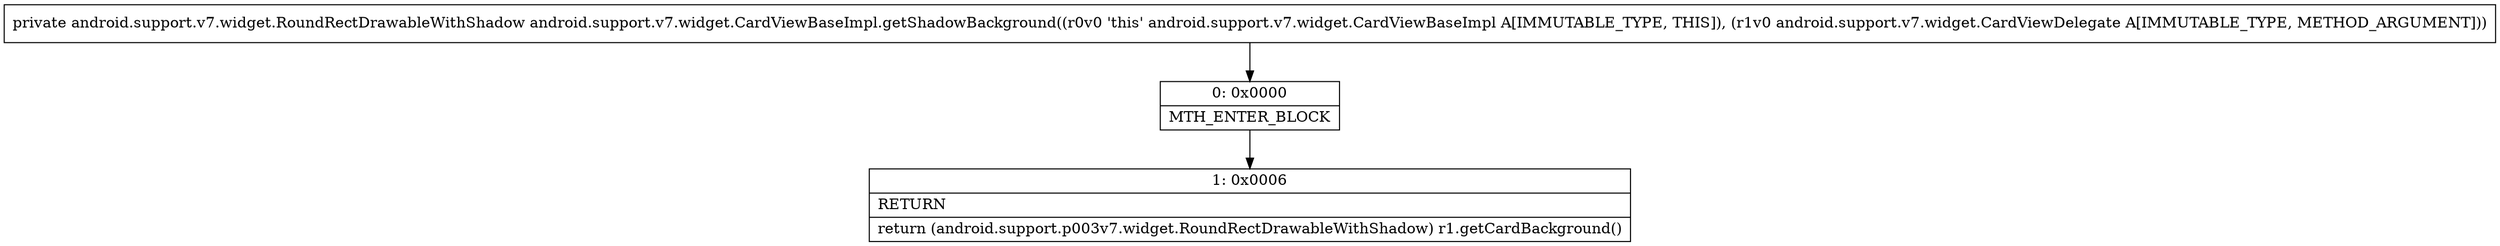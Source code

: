 digraph "CFG forandroid.support.v7.widget.CardViewBaseImpl.getShadowBackground(Landroid\/support\/v7\/widget\/CardViewDelegate;)Landroid\/support\/v7\/widget\/RoundRectDrawableWithShadow;" {
Node_0 [shape=record,label="{0\:\ 0x0000|MTH_ENTER_BLOCK\l}"];
Node_1 [shape=record,label="{1\:\ 0x0006|RETURN\l|return (android.support.p003v7.widget.RoundRectDrawableWithShadow) r1.getCardBackground()\l}"];
MethodNode[shape=record,label="{private android.support.v7.widget.RoundRectDrawableWithShadow android.support.v7.widget.CardViewBaseImpl.getShadowBackground((r0v0 'this' android.support.v7.widget.CardViewBaseImpl A[IMMUTABLE_TYPE, THIS]), (r1v0 android.support.v7.widget.CardViewDelegate A[IMMUTABLE_TYPE, METHOD_ARGUMENT])) }"];
MethodNode -> Node_0;
Node_0 -> Node_1;
}

